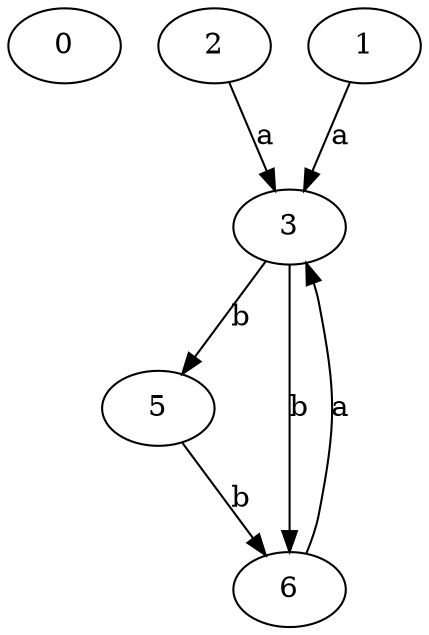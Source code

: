 strict digraph  {
0;
2;
3;
1;
5;
6;
2 -> 3  [label=a];
3 -> 5  [label=b];
3 -> 6  [label=b];
1 -> 3  [label=a];
5 -> 6  [label=b];
6 -> 3  [label=a];
}
